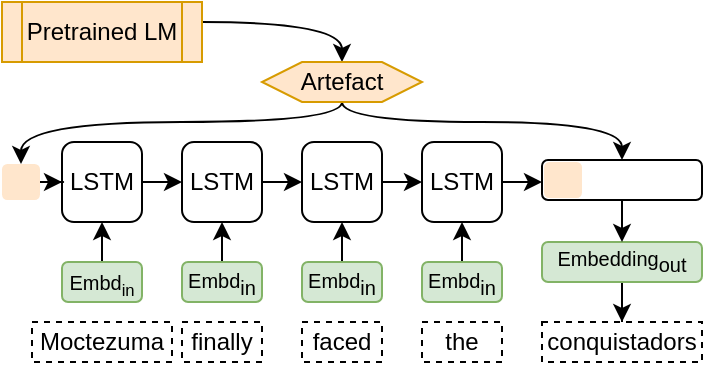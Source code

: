 <mxfile version="18.0.6" type="device"><diagram id="6K_8hrEfsngRbqh3AJzq" name="Page-1"><mxGraphModel dx="397" dy="243" grid="1" gridSize="10" guides="1" tooltips="1" connect="1" arrows="1" fold="1" page="1" pageScale="1" pageWidth="850" pageHeight="1100" math="0" shadow="0"><root><mxCell id="0"/><mxCell id="1" parent="0"/><mxCell id="qDld8E9b0dpCoAoZvOIb-21" style="edgeStyle=orthogonalEdgeStyle;curved=1;rounded=0;orthogonalLoop=1;jettySize=auto;html=1;" parent="1" source="qDld8E9b0dpCoAoZvOIb-1" target="qDld8E9b0dpCoAoZvOIb-3" edge="1"><mxGeometry relative="1" as="geometry"/></mxCell><mxCell id="qDld8E9b0dpCoAoZvOIb-1" value="LSTM" style="rounded=1;whiteSpace=wrap;html=1;" parent="1" vertex="1"><mxGeometry x="120" y="240" width="40" height="40" as="geometry"/></mxCell><mxCell id="qDld8E9b0dpCoAoZvOIb-22" style="edgeStyle=orthogonalEdgeStyle;curved=1;rounded=0;orthogonalLoop=1;jettySize=auto;html=1;" parent="1" source="qDld8E9b0dpCoAoZvOIb-3" target="qDld8E9b0dpCoAoZvOIb-4" edge="1"><mxGeometry relative="1" as="geometry"/></mxCell><mxCell id="qDld8E9b0dpCoAoZvOIb-3" value="&lt;span&gt;LSTM&lt;/span&gt;" style="rounded=1;whiteSpace=wrap;html=1;" parent="1" vertex="1"><mxGeometry x="180" y="240" width="40" height="40" as="geometry"/></mxCell><mxCell id="qDld8E9b0dpCoAoZvOIb-23" style="edgeStyle=orthogonalEdgeStyle;curved=1;rounded=0;orthogonalLoop=1;jettySize=auto;html=1;" parent="1" source="qDld8E9b0dpCoAoZvOIb-4" target="qDld8E9b0dpCoAoZvOIb-5" edge="1"><mxGeometry relative="1" as="geometry"/></mxCell><mxCell id="qDld8E9b0dpCoAoZvOIb-4" value="&lt;span&gt;LSTM&lt;/span&gt;" style="rounded=1;whiteSpace=wrap;html=1;" parent="1" vertex="1"><mxGeometry x="240" y="240" width="40" height="40" as="geometry"/></mxCell><mxCell id="qDld8E9b0dpCoAoZvOIb-20" style="edgeStyle=orthogonalEdgeStyle;curved=1;rounded=0;orthogonalLoop=1;jettySize=auto;html=1;" parent="1" source="qDld8E9b0dpCoAoZvOIb-5" target="qDld8E9b0dpCoAoZvOIb-19" edge="1"><mxGeometry relative="1" as="geometry"><mxPoint x="390" y="220" as="targetPoint"/><Array as="points"><mxPoint x="350" y="260"/><mxPoint x="350" y="260"/></Array></mxGeometry></mxCell><mxCell id="qDld8E9b0dpCoAoZvOIb-5" value="&lt;span&gt;LSTM&lt;/span&gt;" style="rounded=1;whiteSpace=wrap;html=1;" parent="1" vertex="1"><mxGeometry x="300" y="240" width="40" height="40" as="geometry"/></mxCell><mxCell id="qDld8E9b0dpCoAoZvOIb-7" value="Moctezuma" style="text;html=1;strokeColor=default;fillColor=none;align=center;verticalAlign=middle;whiteSpace=wrap;rounded=0;dashed=1;" parent="1" vertex="1"><mxGeometry x="105" y="330" width="70" height="20" as="geometry"/></mxCell><mxCell id="qDld8E9b0dpCoAoZvOIb-8" value="finally" style="text;html=1;strokeColor=default;fillColor=none;align=center;verticalAlign=middle;whiteSpace=wrap;rounded=0;dashed=1;" parent="1" vertex="1"><mxGeometry x="180" y="330" width="40" height="20" as="geometry"/></mxCell><mxCell id="qDld8E9b0dpCoAoZvOIb-9" value="faced" style="text;html=1;strokeColor=default;fillColor=none;align=center;verticalAlign=middle;whiteSpace=wrap;rounded=0;dashed=1;" parent="1" vertex="1"><mxGeometry x="240" y="330" width="40" height="20" as="geometry"/></mxCell><mxCell id="qDld8E9b0dpCoAoZvOIb-10" value="the" style="text;html=1;strokeColor=default;fillColor=none;align=center;verticalAlign=middle;whiteSpace=wrap;rounded=0;dashed=1;" parent="1" vertex="1"><mxGeometry x="300" y="330" width="40" height="20" as="geometry"/></mxCell><mxCell id="qDld8E9b0dpCoAoZvOIb-15" style="edgeStyle=orthogonalEdgeStyle;rounded=0;orthogonalLoop=1;jettySize=auto;html=1;curved=1;" parent="1" source="qDld8E9b0dpCoAoZvOIb-12" target="qDld8E9b0dpCoAoZvOIb-14" edge="1"><mxGeometry relative="1" as="geometry"><Array as="points"><mxPoint x="260" y="180"/></Array></mxGeometry></mxCell><mxCell id="qDld8E9b0dpCoAoZvOIb-12" value="Pretrained LM" style="shape=process;whiteSpace=wrap;html=1;backgroundOutline=1;fillColor=#ffe6cc;strokeColor=#d79b00;" parent="1" vertex="1"><mxGeometry x="90" y="170" width="100" height="30" as="geometry"/></mxCell><mxCell id="qDld8E9b0dpCoAoZvOIb-16" style="edgeStyle=orthogonalEdgeStyle;rounded=0;orthogonalLoop=1;jettySize=auto;html=1;entryX=0.5;entryY=0;entryDx=0;entryDy=0;curved=1;" parent="1" source="qDld8E9b0dpCoAoZvOIb-14" target="qDld8E9b0dpCoAoZvOIb-41" edge="1"><mxGeometry relative="1" as="geometry"><Array as="points"><mxPoint x="260" y="230"/><mxPoint x="100" y="230"/></Array></mxGeometry></mxCell><mxCell id="qDld8E9b0dpCoAoZvOIb-40" style="edgeStyle=orthogonalEdgeStyle;curved=1;rounded=0;orthogonalLoop=1;jettySize=auto;html=1;entryX=0.5;entryY=0;entryDx=0;entryDy=0;" parent="1" source="qDld8E9b0dpCoAoZvOIb-14" target="qDld8E9b0dpCoAoZvOIb-19" edge="1"><mxGeometry relative="1" as="geometry"><mxPoint x="300" y="230" as="targetPoint"/><Array as="points"><mxPoint x="260" y="230"/><mxPoint x="400" y="230"/></Array></mxGeometry></mxCell><mxCell id="qDld8E9b0dpCoAoZvOIb-14" value="Artefact" style="shape=hexagon;perimeter=hexagonPerimeter2;whiteSpace=wrap;html=1;fixedSize=1;fillColor=#ffe6cc;strokeColor=#d79b00;" parent="1" vertex="1"><mxGeometry x="220" y="200" width="80" height="20" as="geometry"/></mxCell><mxCell id="1m7SCDm9ZLsKUCIDcE8J-5" style="edgeStyle=orthogonalEdgeStyle;rounded=0;orthogonalLoop=1;jettySize=auto;html=1;fontSize=10;" parent="1" source="qDld8E9b0dpCoAoZvOIb-24" target="qDld8E9b0dpCoAoZvOIb-38" edge="1"><mxGeometry relative="1" as="geometry"/></mxCell><mxCell id="qDld8E9b0dpCoAoZvOIb-24" value="Embedding&lt;sub style=&quot;font-size: 10px;&quot;&gt;out&lt;/sub&gt;" style="rounded=1;whiteSpace=wrap;html=1;fillColor=#d5e8d4;strokeColor=#82b366;fontSize=10;" parent="1" vertex="1"><mxGeometry x="360" y="290" width="80" height="20" as="geometry"/></mxCell><mxCell id="qDld8E9b0dpCoAoZvOIb-29" style="edgeStyle=orthogonalEdgeStyle;curved=1;rounded=0;orthogonalLoop=1;jettySize=auto;html=1;" parent="1" source="qDld8E9b0dpCoAoZvOIb-25" target="qDld8E9b0dpCoAoZvOIb-1" edge="1"><mxGeometry relative="1" as="geometry"/></mxCell><mxCell id="qDld8E9b0dpCoAoZvOIb-25" value="&lt;font style=&quot;font-size: 10px&quot;&gt;Embd&lt;sub&gt;in&lt;/sub&gt;&lt;/font&gt;" style="rounded=1;whiteSpace=wrap;html=1;fillColor=#d5e8d4;strokeColor=#82b366;" parent="1" vertex="1"><mxGeometry x="120" y="300" width="40" height="20" as="geometry"/></mxCell><mxCell id="qDld8E9b0dpCoAoZvOIb-30" style="edgeStyle=orthogonalEdgeStyle;curved=1;rounded=0;orthogonalLoop=1;jettySize=auto;html=1;" parent="1" source="qDld8E9b0dpCoAoZvOIb-26" target="qDld8E9b0dpCoAoZvOIb-3" edge="1"><mxGeometry relative="1" as="geometry"/></mxCell><mxCell id="qDld8E9b0dpCoAoZvOIb-26" value="&lt;span style=&quot;font-size: 10px&quot;&gt;Embd&lt;/span&gt;&lt;sub&gt;in&lt;/sub&gt;" style="rounded=1;whiteSpace=wrap;html=1;fillColor=#d5e8d4;strokeColor=#82b366;" parent="1" vertex="1"><mxGeometry x="180" y="300" width="40" height="20" as="geometry"/></mxCell><mxCell id="qDld8E9b0dpCoAoZvOIb-31" style="edgeStyle=orthogonalEdgeStyle;curved=1;rounded=0;orthogonalLoop=1;jettySize=auto;html=1;" parent="1" source="qDld8E9b0dpCoAoZvOIb-27" target="qDld8E9b0dpCoAoZvOIb-4" edge="1"><mxGeometry relative="1" as="geometry"/></mxCell><mxCell id="qDld8E9b0dpCoAoZvOIb-27" value="&lt;span style=&quot;font-size: 10px&quot;&gt;Embd&lt;/span&gt;&lt;sub&gt;in&lt;/sub&gt;" style="rounded=1;whiteSpace=wrap;html=1;fillColor=#d5e8d4;strokeColor=#82b366;" parent="1" vertex="1"><mxGeometry x="240" y="300" width="40" height="20" as="geometry"/></mxCell><mxCell id="qDld8E9b0dpCoAoZvOIb-32" style="edgeStyle=orthogonalEdgeStyle;curved=1;rounded=0;orthogonalLoop=1;jettySize=auto;html=1;" parent="1" source="qDld8E9b0dpCoAoZvOIb-28" target="qDld8E9b0dpCoAoZvOIb-5" edge="1"><mxGeometry relative="1" as="geometry"/></mxCell><mxCell id="qDld8E9b0dpCoAoZvOIb-28" value="&lt;span style=&quot;font-size: 10px&quot;&gt;Embd&lt;/span&gt;&lt;sub&gt;in&lt;/sub&gt;" style="rounded=1;whiteSpace=wrap;html=1;fillColor=#d5e8d4;strokeColor=#82b366;" parent="1" vertex="1"><mxGeometry x="300" y="300" width="40" height="20" as="geometry"/></mxCell><mxCell id="qDld8E9b0dpCoAoZvOIb-39" style="edgeStyle=orthogonalEdgeStyle;curved=1;rounded=0;orthogonalLoop=1;jettySize=auto;html=1;" parent="1" source="qDld8E9b0dpCoAoZvOIb-19" target="qDld8E9b0dpCoAoZvOIb-24" edge="1"><mxGeometry relative="1" as="geometry"><Array as="points"/></mxGeometry></mxCell><mxCell id="qDld8E9b0dpCoAoZvOIb-38" value="conquistadors" style="text;html=1;strokeColor=default;fillColor=none;align=center;verticalAlign=middle;whiteSpace=wrap;rounded=0;dashed=1;" parent="1" vertex="1"><mxGeometry x="360" y="330" width="80" height="20" as="geometry"/></mxCell><mxCell id="qDld8E9b0dpCoAoZvOIb-42" style="edgeStyle=orthogonalEdgeStyle;curved=1;rounded=0;orthogonalLoop=1;jettySize=auto;html=1;fontSize=10;" parent="1" source="qDld8E9b0dpCoAoZvOIb-41" target="qDld8E9b0dpCoAoZvOIb-1" edge="1"><mxGeometry relative="1" as="geometry"/></mxCell><mxCell id="qDld8E9b0dpCoAoZvOIb-41" value="" style="rounded=1;whiteSpace=wrap;html=1;fillColor=#ffe6cc;strokeColor=none;glass=0;shadow=0;sketch=0;" parent="1" vertex="1"><mxGeometry x="90" y="251" width="19" height="18" as="geometry"/></mxCell><mxCell id="qDld8E9b0dpCoAoZvOIb-19" value="" style="rounded=1;whiteSpace=wrap;html=1;" parent="1" vertex="1"><mxGeometry x="360" y="249" width="80" height="20" as="geometry"/></mxCell><mxCell id="qDld8E9b0dpCoAoZvOIb-34" value="" style="rounded=1;whiteSpace=wrap;html=1;fillColor=#ffe6cc;strokeColor=none;glass=0;shadow=0;sketch=0;" parent="1" vertex="1"><mxGeometry x="361" y="250" width="19" height="18" as="geometry"/></mxCell></root></mxGraphModel></diagram></mxfile>